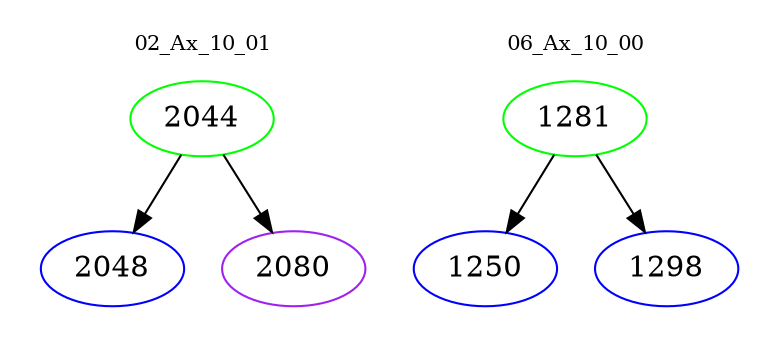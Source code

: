 digraph{
subgraph cluster_0 {
color = white
label = "02_Ax_10_01";
fontsize=10;
T0_2044 [label="2044", color="green"]
T0_2044 -> T0_2048 [color="black"]
T0_2048 [label="2048", color="blue"]
T0_2044 -> T0_2080 [color="black"]
T0_2080 [label="2080", color="purple"]
}
subgraph cluster_1 {
color = white
label = "06_Ax_10_00";
fontsize=10;
T1_1281 [label="1281", color="green"]
T1_1281 -> T1_1250 [color="black"]
T1_1250 [label="1250", color="blue"]
T1_1281 -> T1_1298 [color="black"]
T1_1298 [label="1298", color="blue"]
}
}
